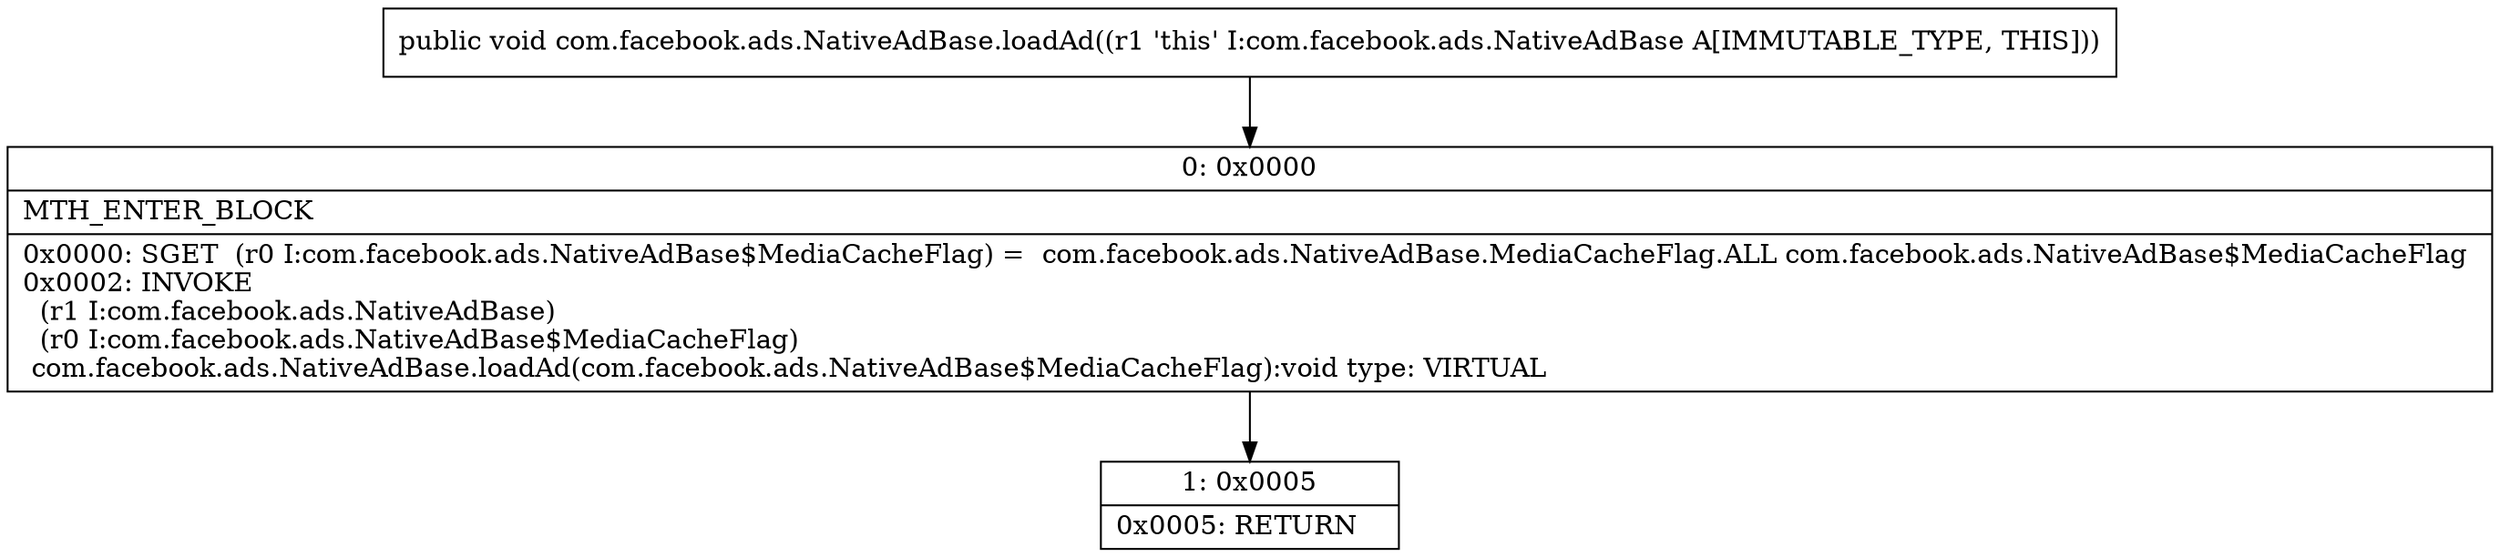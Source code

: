 digraph "CFG forcom.facebook.ads.NativeAdBase.loadAd()V" {
Node_0 [shape=record,label="{0\:\ 0x0000|MTH_ENTER_BLOCK\l|0x0000: SGET  (r0 I:com.facebook.ads.NativeAdBase$MediaCacheFlag) =  com.facebook.ads.NativeAdBase.MediaCacheFlag.ALL com.facebook.ads.NativeAdBase$MediaCacheFlag \l0x0002: INVOKE  \l  (r1 I:com.facebook.ads.NativeAdBase)\l  (r0 I:com.facebook.ads.NativeAdBase$MediaCacheFlag)\l com.facebook.ads.NativeAdBase.loadAd(com.facebook.ads.NativeAdBase$MediaCacheFlag):void type: VIRTUAL \l}"];
Node_1 [shape=record,label="{1\:\ 0x0005|0x0005: RETURN   \l}"];
MethodNode[shape=record,label="{public void com.facebook.ads.NativeAdBase.loadAd((r1 'this' I:com.facebook.ads.NativeAdBase A[IMMUTABLE_TYPE, THIS])) }"];
MethodNode -> Node_0;
Node_0 -> Node_1;
}

